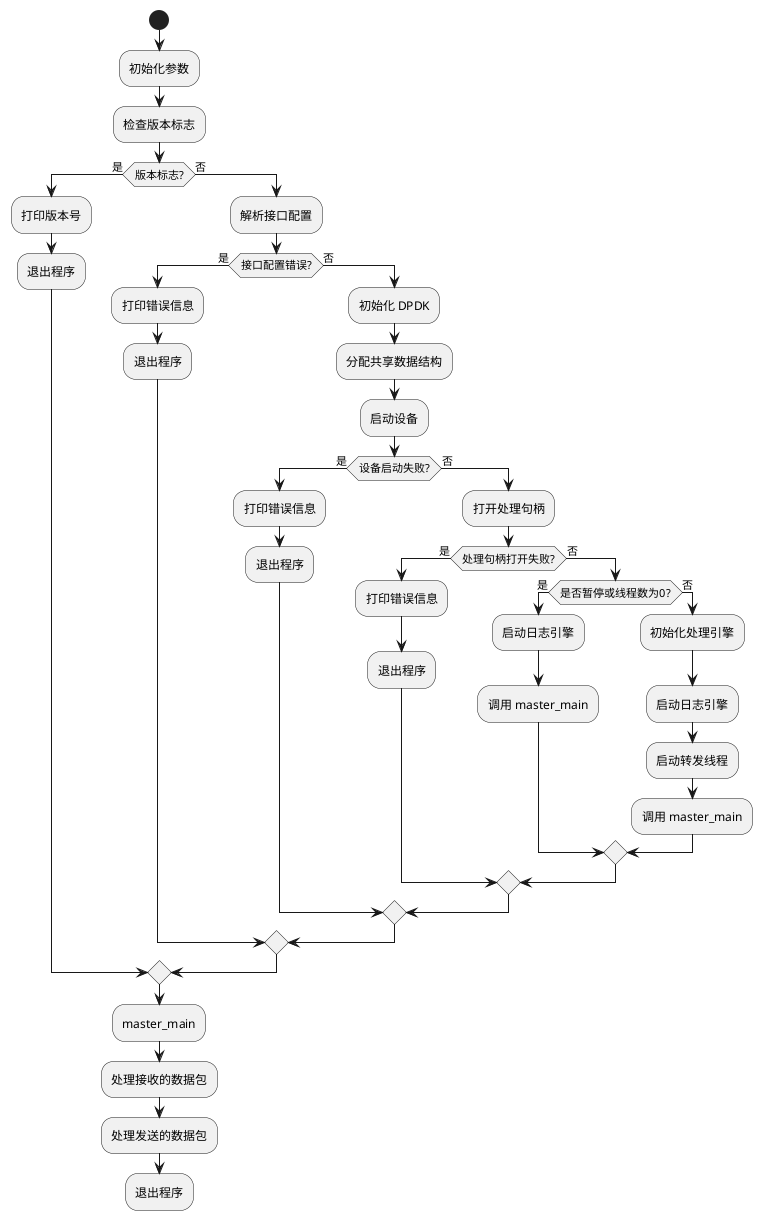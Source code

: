 @startuml
start

:初始化参数;
:检查版本标志;
if (版本标志?) then (是)
  :打印版本号;
  :退出程序;
else (否)
  :解析接口配置;
  if (接口配置错误?) then (是)
    :打印错误信息;
    :退出程序;
  else (否)
    :初始化 DPDK;
    :分配共享数据结构;
    :启动设备;
    if (设备启动失败?) then (是)
      :打印错误信息;
      :退出程序;
    else (否)
      :打开处理句柄;
      if (处理句柄打开失败?) then (是)
        :打印错误信息;
        :退出程序;
      else (否)
        if (是否暂停或线程数为0?) then (是)
          :启动日志引擎;
          :调用 master_main;
        else (否)
          :初始化处理引擎;
          :启动日志引擎;
          :启动转发线程;
          :调用 master_main;
        endif
      endif
    endif
  endif
endif

:master_main;
:处理接收的数据包;
:处理发送的数据包;
:退出程序;

@enduml